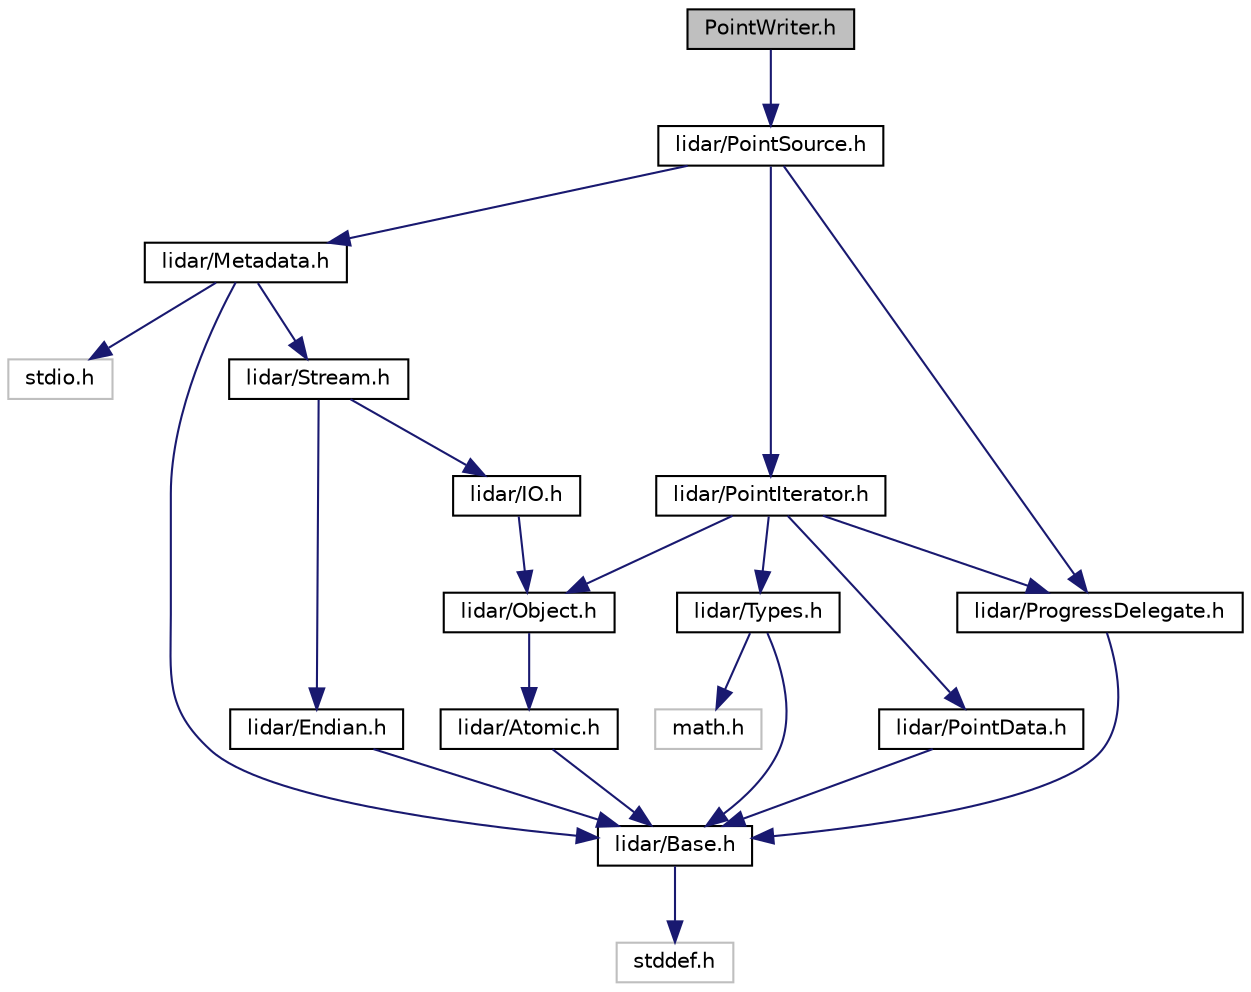 digraph "PointWriter.h"
{
  bgcolor="transparent";
  edge [fontname="Helvetica",fontsize="10",labelfontname="Helvetica",labelfontsize="10"];
  node [fontname="Helvetica",fontsize="10",shape=record];
  Node1 [label="PointWriter.h",height=0.2,width=0.4,color="black", fillcolor="grey75", style="filled" fontcolor="black"];
  Node1 -> Node2 [color="midnightblue",fontsize="10",style="solid",fontname="Helvetica"];
  Node2 [label="lidar/PointSource.h",height=0.2,width=0.4,color="black",URL="$a00049.html"];
  Node2 -> Node3 [color="midnightblue",fontsize="10",style="solid",fontname="Helvetica"];
  Node3 [label="lidar/Metadata.h",height=0.2,width=0.4,color="black",URL="$a00042.html"];
  Node3 -> Node4 [color="midnightblue",fontsize="10",style="solid",fontname="Helvetica"];
  Node4 [label="lidar/Base.h",height=0.2,width=0.4,color="black",URL="$a00034.html"];
  Node4 -> Node5 [color="midnightblue",fontsize="10",style="solid",fontname="Helvetica"];
  Node5 [label="stddef.h",height=0.2,width=0.4,color="grey75"];
  Node3 -> Node6 [color="midnightblue",fontsize="10",style="solid",fontname="Helvetica"];
  Node6 [label="lidar/Stream.h",height=0.2,width=0.4,color="black",URL="$a00053.html"];
  Node6 -> Node7 [color="midnightblue",fontsize="10",style="solid",fontname="Helvetica"];
  Node7 [label="lidar/IO.h",height=0.2,width=0.4,color="black",URL="$a00040.html"];
  Node7 -> Node8 [color="midnightblue",fontsize="10",style="solid",fontname="Helvetica"];
  Node8 [label="lidar/Object.h",height=0.2,width=0.4,color="black",URL="$a00045.html"];
  Node8 -> Node9 [color="midnightblue",fontsize="10",style="solid",fontname="Helvetica"];
  Node9 [label="lidar/Atomic.h",height=0.2,width=0.4,color="black",URL="$a00033.html"];
  Node9 -> Node4 [color="midnightblue",fontsize="10",style="solid",fontname="Helvetica"];
  Node6 -> Node10 [color="midnightblue",fontsize="10",style="solid",fontname="Helvetica"];
  Node10 [label="lidar/Endian.h",height=0.2,width=0.4,color="black",URL="$a00036.html"];
  Node10 -> Node4 [color="midnightblue",fontsize="10",style="solid",fontname="Helvetica"];
  Node3 -> Node11 [color="midnightblue",fontsize="10",style="solid",fontname="Helvetica"];
  Node11 [label="stdio.h",height=0.2,width=0.4,color="grey75"];
  Node2 -> Node12 [color="midnightblue",fontsize="10",style="solid",fontname="Helvetica"];
  Node12 [label="lidar/PointIterator.h",height=0.2,width=0.4,color="black",URL="$a00047.html"];
  Node12 -> Node13 [color="midnightblue",fontsize="10",style="solid",fontname="Helvetica"];
  Node13 [label="lidar/Types.h",height=0.2,width=0.4,color="black",URL="$a00056.html"];
  Node13 -> Node4 [color="midnightblue",fontsize="10",style="solid",fontname="Helvetica"];
  Node13 -> Node14 [color="midnightblue",fontsize="10",style="solid",fontname="Helvetica"];
  Node14 [label="math.h",height=0.2,width=0.4,color="grey75"];
  Node12 -> Node8 [color="midnightblue",fontsize="10",style="solid",fontname="Helvetica"];
  Node12 -> Node15 [color="midnightblue",fontsize="10",style="solid",fontname="Helvetica"];
  Node15 [label="lidar/PointData.h",height=0.2,width=0.4,color="black",URL="$a00046.html"];
  Node15 -> Node4 [color="midnightblue",fontsize="10",style="solid",fontname="Helvetica"];
  Node12 -> Node16 [color="midnightblue",fontsize="10",style="solid",fontname="Helvetica"];
  Node16 [label="lidar/ProgressDelegate.h",height=0.2,width=0.4,color="black",URL="$a00051.html"];
  Node16 -> Node4 [color="midnightblue",fontsize="10",style="solid",fontname="Helvetica"];
  Node2 -> Node16 [color="midnightblue",fontsize="10",style="solid",fontname="Helvetica"];
}
